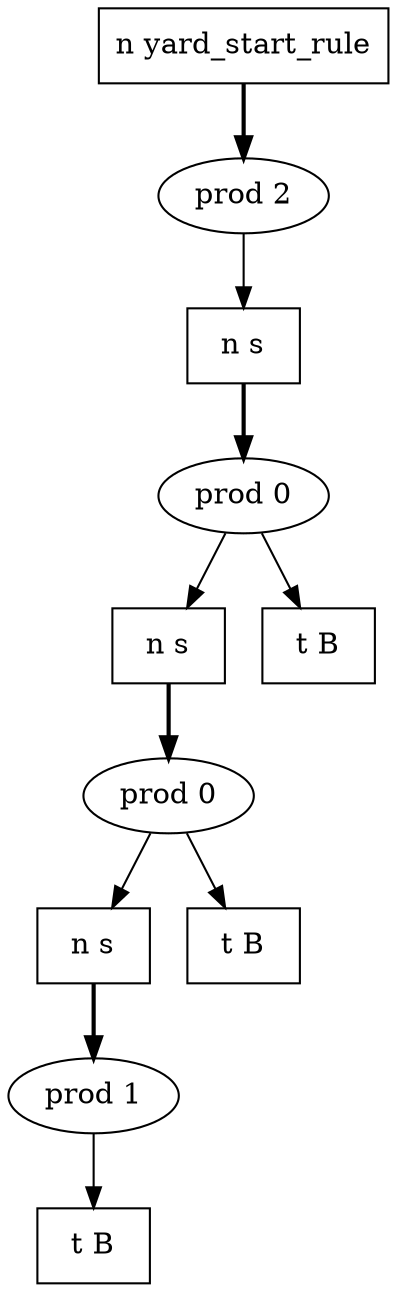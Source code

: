 digraph AST {
    3 [label="n yard_start_rule",shape=box]
    5 [label="prod 2"]
    3 -> 5 [style=bold,width=10,label=""]
    5 -> 2 [label=""]
    2 [label="n s",shape=box]
    6 [label="prod 0"]
    2 -> 6 [style=bold,width=10,label=""]
    6 -> 1 [label=""]
    7 [label="t B",shape=box]
    6 -> 7 [label=""]
    1 [label="n s",shape=box]
    8 [label="prod 0"]
    1 -> 8 [style=bold,width=10,label=""]
    8 -> 0 [label=""]
    9 [label="t B",shape=box]
    8 -> 9 [label=""]
    0 [label="n s",shape=box]
    10 [label="prod 1"]
    0 -> 10 [style=bold,width=10,label=""]
    11 [label="t B",shape=box]
    10 -> 11 [label=""]
}
